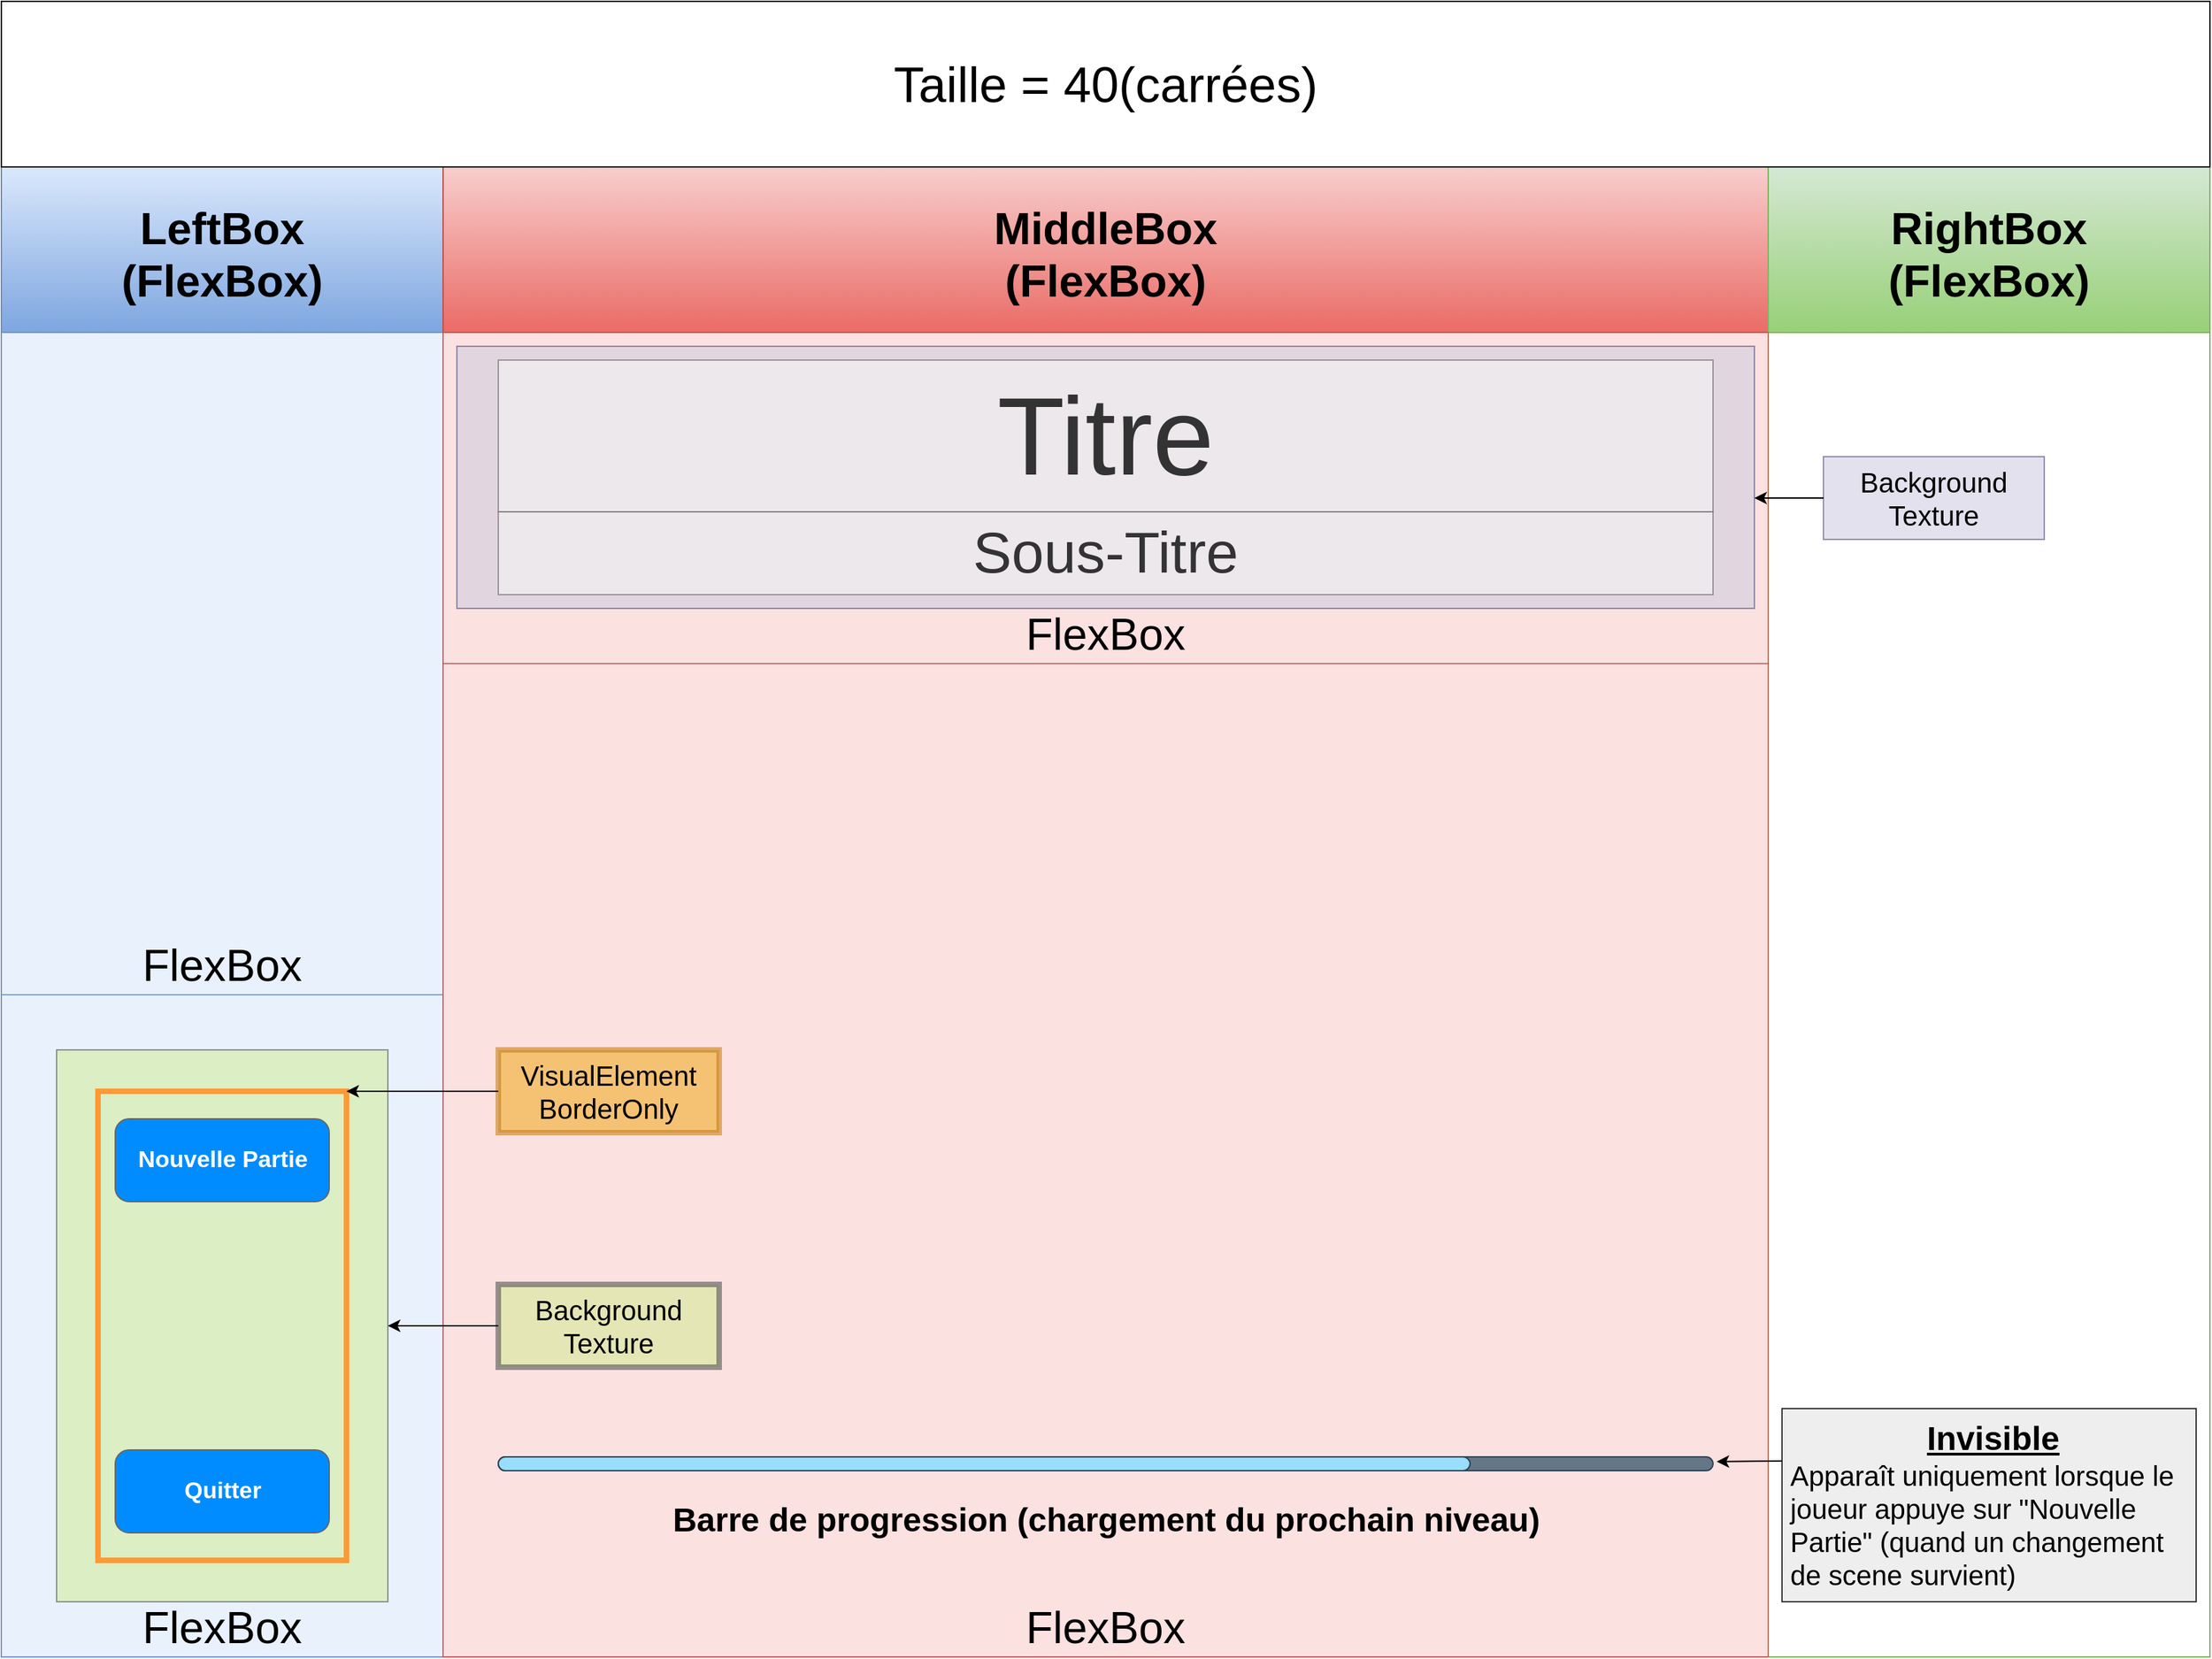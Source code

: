 <mxfile>
    <diagram id="DiSaQK4RUstU2LWvnA6p" name="Page-1">
        <mxGraphModel dx="1828" dy="1249" grid="1" gridSize="10" guides="1" tooltips="1" connect="1" arrows="1" fold="1" page="1" pageScale="1" pageWidth="1600" pageHeight="1200" math="0" shadow="0">
            <root>
                <mxCell id="0"/>
                <mxCell id="6" value="Frame" style="locked=1;" parent="0"/>
                <mxCell id="8" value="LeftBox&#10;(FlexBox)" style="swimlane;startSize=120;fontSize=32;fillColor=#dae8fc;strokeColor=#6c8ebf;gradientColor=#7ea6e0;" parent="6" vertex="1">
                    <mxGeometry y="120" width="320" height="1080" as="geometry"/>
                </mxCell>
                <mxCell id="13" value="MiddleBox&#10;(FlexBox)" style="swimlane;startSize=120;fontSize=32;fillColor=#f8cecc;strokeColor=#b85450;gradientColor=#ea6b66;" parent="6" vertex="1">
                    <mxGeometry x="320" y="120" width="960" height="1080" as="geometry"/>
                </mxCell>
                <mxCell id="14" value="RightBox&#10;(FlexBox)" style="swimlane;startSize=120;fontSize=32;fillColor=#d5e8d4;gradientColor=#97d077;strokeColor=#82b366;" parent="6" vertex="1">
                    <mxGeometry x="1280" y="120" width="320" height="1080" as="geometry"/>
                </mxCell>
                <mxCell id="15" value="Taille = 40(carrées)" style="rounded=0;whiteSpace=wrap;html=1;fontSize=36;" parent="6" vertex="1">
                    <mxGeometry width="1600" height="120" as="geometry"/>
                </mxCell>
                <mxCell id="16" value="SubFrames" style="locked=1;" parent="0"/>
                <mxCell id="38" value="FlexBox" style="rounded=0;whiteSpace=wrap;html=1;fontSize=32;fillColor=#dae8fc;strokeColor=#6c8ebf;verticalAlign=bottom;opacity=60;" parent="16" vertex="1">
                    <mxGeometry y="720" width="320" height="480" as="geometry"/>
                </mxCell>
                <mxCell id="39" value="FlexBox" style="rounded=0;whiteSpace=wrap;html=1;fontSize=32;fillColor=#dae8fc;strokeColor=#6c8ebf;verticalAlign=bottom;opacity=60;" parent="16" vertex="1">
                    <mxGeometry y="240" width="320" height="480" as="geometry"/>
                </mxCell>
                <mxCell id="67" value="FlexBox" style="rounded=0;whiteSpace=wrap;html=1;fontSize=32;fillColor=#f8cecc;strokeColor=#b85450;verticalAlign=bottom;opacity=60;" vertex="1" parent="16">
                    <mxGeometry x="320" y="240" width="960" height="240" as="geometry"/>
                </mxCell>
                <mxCell id="71" value="FlexBox" style="rounded=0;whiteSpace=wrap;fontSize=32;fillColor=#f8cecc;strokeColor=#b85450;verticalAlign=bottom;html=1;opacity=60;" vertex="1" parent="16">
                    <mxGeometry x="320" y="480" width="960" height="720" as="geometry"/>
                </mxCell>
                <mxCell id="1" style="" parent="0"/>
                <mxCell id="43" value="" style="rounded=0;whiteSpace=wrap;fontSize=20;fillColor=#cdeb8b;strokeColor=#36393d;verticalAlign=bottom;horizontal=1;fontStyle=0;fontFamily=Helvetica;opacity=50;" parent="1" vertex="1">
                    <mxGeometry x="40" y="760" width="240" height="400" as="geometry"/>
                </mxCell>
                <mxCell id="74" value="" style="rounded=0;whiteSpace=wrap;html=1;fontSize=42;strokeColor=#56517e;opacity=60;fillColor=#d0cee2;" vertex="1" parent="1">
                    <mxGeometry x="330" y="250" width="940" height="190" as="geometry"/>
                </mxCell>
                <mxCell id="44" value="Background2" style="" parent="0"/>
                <mxCell id="45" value="" style="rounded=0;whiteSpace=wrap;html=1;fontSize=20;fillColor=none;strokeColor=#FF9933;verticalAlign=bottom;strokeWidth=4;fontFamily=Helvetica;" parent="44" vertex="1">
                    <mxGeometry x="70" y="790" width="180" height="340" as="geometry"/>
                </mxCell>
                <mxCell id="21" value="Containers" style="" parent="0"/>
                <mxCell id="72" value="Titre" style="rounded=0;whiteSpace=wrap;html=1;fontSize=80;fontColor=#333333;strokeColor=#666666;opacity=60;fillColor=#f5f5f5;" vertex="1" parent="21">
                    <mxGeometry x="360" y="260" width="880" height="110" as="geometry"/>
                </mxCell>
                <mxCell id="73" value="Sous-Titre" style="rounded=0;whiteSpace=wrap;html=1;fontSize=42;fontColor=#333333;strokeColor=#666666;opacity=60;fillColor=#f5f5f5;" vertex="1" parent="21">
                    <mxGeometry x="360" y="370" width="880" height="60" as="geometry"/>
                </mxCell>
                <mxCell id="9" value="Buttons" style="" parent="0"/>
                <mxCell id="12" value="(Bouton)&lt;br&gt;Quitter" style="strokeWidth=1;shadow=0;dashed=0;align=center;html=1;shape=mxgraph.mockup.buttons.button;strokeColor=#82b366;mainText=;buttonStyle=round;fontSize=17;fontStyle=1;fillColor=#d5e8d4;whiteSpace=wrap;" parent="9" vertex="1">
                    <mxGeometry x="90" y="1060" width="140" height="40" as="geometry"/>
                </mxCell>
                <mxCell id="46" value="(Bouton)&lt;br&gt;Nouvelle Partie" style="strokeWidth=1;shadow=0;dashed=0;align=center;html=1;shape=mxgraph.mockup.buttons.button;strokeColor=#82b366;mainText=;buttonStyle=round;fontSize=17;fontStyle=1;fillColor=#d5e8d4;whiteSpace=wrap;" parent="9" vertex="1">
                    <mxGeometry x="90" y="820" width="140" height="40" as="geometry"/>
                </mxCell>
                <mxCell id="57" value="Nouvelle Partie" style="strokeWidth=1;shadow=0;dashed=0;align=center;html=1;shape=mxgraph.mockup.buttons.button;strokeColor=#666666;fontColor=#ffffff;mainText=;buttonStyle=round;fontSize=17;fontStyle=1;fillColor=#008cff;whiteSpace=wrap;" vertex="1" parent="9">
                    <mxGeometry x="82.5" y="810" width="155" height="60" as="geometry"/>
                </mxCell>
                <mxCell id="58" value="Quitter" style="strokeWidth=1;shadow=0;dashed=0;align=center;html=1;shape=mxgraph.mockup.buttons.button;strokeColor=#666666;fontColor=#ffffff;mainText=;buttonStyle=round;fontSize=17;fontStyle=1;fillColor=#008cff;whiteSpace=wrap;" vertex="1" parent="9">
                    <mxGeometry x="82.5" y="1050" width="155" height="60" as="geometry"/>
                </mxCell>
                <mxCell id="68" value="Barre de progression (chargement du prochain niveau)" style="verticalLabelPosition=bottom;shadow=0;dashed=0;align=center;html=1;verticalAlign=top;strokeWidth=1;shape=mxgraph.mockup.misc.progressBar;fillColor=#647687;strokeColor=#314354;fillColor2=#99ddff;barPos=80;fontColor=#000000;fontSize=24;fontStyle=1" vertex="1" parent="9">
                    <mxGeometry x="360" y="1040" width="880" height="40" as="geometry"/>
                </mxCell>
                <mxCell id="49" value="Comment" style="" parent="0"/>
                <mxCell id="62" value="Background&lt;br&gt;Texture" style="whiteSpace=wrap;html=1;align=center;verticalAlign=middle;treeFolding=1;treeMoving=1;newEdgeStyle={&quot;edgeStyle&quot;:&quot;elbowEdgeStyle&quot;,&quot;startArrow&quot;:&quot;none&quot;,&quot;endArrow&quot;:&quot;none&quot;};rounded=0;fontFamily=Helvetica;fontSize=20;strokeWidth=4;fillColor=#cdeb8b;opacity=50;strokeColor=#36393d;" vertex="1" parent="49">
                    <mxGeometry x="360" y="930" width="160" height="60" as="geometry"/>
                </mxCell>
                <mxCell id="63" value="" style="edgeStyle=elbowEdgeStyle;elbow=vertical;startArrow=classic;endArrow=none;rounded=0;fontFamily=Helvetica;fontSize=20;exitX=1;exitY=0.5;exitDx=0;exitDy=0;startFill=1;" edge="1" parent="49" target="62">
                    <mxGeometry relative="1" as="geometry">
                        <mxPoint x="280" y="960" as="sourcePoint"/>
                    </mxGeometry>
                </mxCell>
                <mxCell id="64" value="VisualElement&lt;br&gt;BorderOnly" style="whiteSpace=wrap;html=1;align=center;verticalAlign=middle;treeFolding=1;treeMoving=1;newEdgeStyle={&quot;edgeStyle&quot;:&quot;elbowEdgeStyle&quot;,&quot;startArrow&quot;:&quot;none&quot;,&quot;endArrow&quot;:&quot;none&quot;};rounded=0;fontFamily=Helvetica;fontSize=20;strokeWidth=4;fillColor=#f0a30a;opacity=50;strokeColor=#BD7000;fontColor=#000000;" vertex="1" parent="49">
                    <mxGeometry x="360" y="760" width="160" height="60" as="geometry"/>
                </mxCell>
                <mxCell id="65" value="" style="edgeStyle=elbowEdgeStyle;elbow=vertical;startArrow=classic;endArrow=none;rounded=0;fontFamily=Helvetica;fontSize=20;exitX=1;exitY=0;exitDx=0;exitDy=0;startFill=1;" edge="1" parent="49" target="64">
                    <mxGeometry relative="1" as="geometry">
                        <mxPoint x="250" y="790" as="sourcePoint"/>
                    </mxGeometry>
                </mxCell>
                <mxCell id="69" value="&lt;div style=&quot;text-align: center&quot;&gt;&lt;b&gt;&lt;font style=&quot;font-size: 24px&quot;&gt;&lt;u&gt;Invisible&lt;/u&gt;&lt;/font&gt;&lt;/b&gt;&lt;/div&gt;Apparaît uniquement lorsque le joueur appuye sur &quot;Nouvelle Partie&quot; (quand un changement de scene survient)" style="whiteSpace=wrap;html=1;align=left;verticalAlign=middle;treeFolding=1;treeMoving=1;newEdgeStyle={&quot;edgeStyle&quot;:&quot;elbowEdgeStyle&quot;,&quot;startArrow&quot;:&quot;none&quot;,&quot;endArrow&quot;:&quot;none&quot;};fontSize=20;strokeColor=#36393d;fillColor=#eeeeee;spacingLeft=4;" vertex="1" parent="49">
                    <mxGeometry x="1290" y="1020" width="300" height="140" as="geometry"/>
                </mxCell>
                <mxCell id="70" value="" style="edgeStyle=elbowEdgeStyle;elbow=vertical;startArrow=classic;endArrow=none;rounded=0;fontSize=20;fontColor=#000000;exitX=1.003;exitY=0.46;exitDx=0;exitDy=0;exitPerimeter=0;startFill=1;" edge="1" target="69" parent="49" source="68">
                    <mxGeometry relative="1" as="geometry">
                        <mxPoint x="1230.0" y="1230.24" as="sourcePoint"/>
                        <Array as="points">
                            <mxPoint x="1290" y="1058"/>
                            <mxPoint x="1290" y="1058"/>
                            <mxPoint x="1300" y="1040"/>
                        </Array>
                    </mxGeometry>
                </mxCell>
                <mxCell id="75" value="Background&lt;br style=&quot;font-size: 20px;&quot;&gt;Texture" style="whiteSpace=wrap;html=1;align=center;verticalAlign=middle;treeFolding=1;treeMoving=1;newEdgeStyle={&quot;edgeStyle&quot;:&quot;elbowEdgeStyle&quot;,&quot;startArrow&quot;:&quot;none&quot;,&quot;endArrow&quot;:&quot;none&quot;};fontSize=20;strokeColor=#56517e;opacity=60;fillColor=#d0cee2;" vertex="1" parent="49">
                    <mxGeometry x="1320" y="330" width="160" height="60" as="geometry"/>
                </mxCell>
                <mxCell id="76" value="" style="edgeStyle=elbowEdgeStyle;elbow=vertical;startArrow=classic;endArrow=none;rounded=0;fontSize=42;fontColor=#000000;startFill=1;" edge="1" target="75" parent="49" source="74">
                    <mxGeometry relative="1" as="geometry">
                        <mxPoint x="1370" y="320" as="sourcePoint"/>
                    </mxGeometry>
                </mxCell>
            </root>
        </mxGraphModel>
    </diagram>
</mxfile>